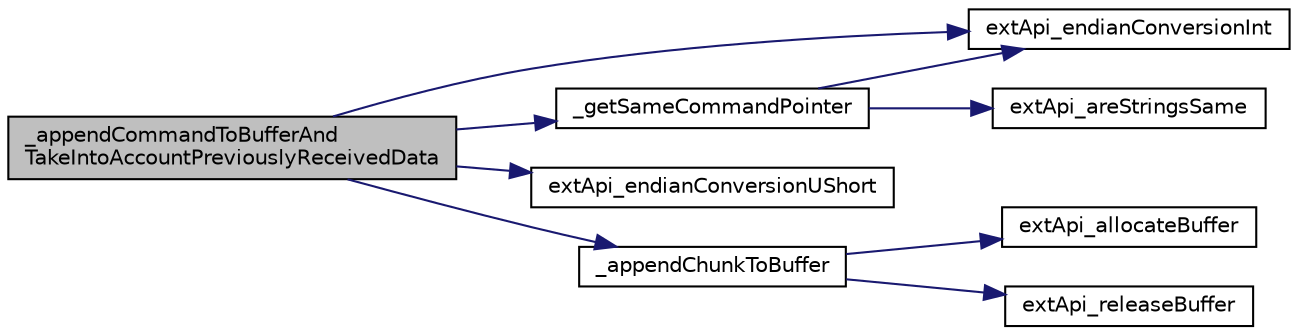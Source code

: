 digraph "_appendCommandToBufferAndTakeIntoAccountPreviouslyReceivedData"
{
  edge [fontname="Helvetica",fontsize="10",labelfontname="Helvetica",labelfontsize="10"];
  node [fontname="Helvetica",fontsize="10",shape=record];
  rankdir="LR";
  Node1 [label="_appendCommandToBufferAnd\lTakeIntoAccountPreviouslyReceivedData",height=0.2,width=0.4,color="black", fillcolor="grey75", style="filled" fontcolor="black"];
  Node1 -> Node2 [color="midnightblue",fontsize="10",style="solid",fontname="Helvetica"];
  Node2 [label="extApi_endianConversionInt",height=0.2,width=0.4,color="black", fillcolor="white", style="filled",URL="$ext_api_platform_8c.html#a31eede90e2a9d23574e09a92ec626d9b"];
  Node1 -> Node3 [color="midnightblue",fontsize="10",style="solid",fontname="Helvetica"];
  Node3 [label="_getSameCommandPointer",height=0.2,width=0.4,color="black", fillcolor="white", style="filled",URL="$ext_api_8c.html#a61de0cf349e65f105a405d5aadffe81e"];
  Node3 -> Node2 [color="midnightblue",fontsize="10",style="solid",fontname="Helvetica"];
  Node3 -> Node4 [color="midnightblue",fontsize="10",style="solid",fontname="Helvetica"];
  Node4 [label="extApi_areStringsSame",height=0.2,width=0.4,color="black", fillcolor="white", style="filled",URL="$ext_api_platform_8c.html#a2fcd30322b227427c7092a48cac7d78a"];
  Node1 -> Node5 [color="midnightblue",fontsize="10",style="solid",fontname="Helvetica"];
  Node5 [label="extApi_endianConversionUShort",height=0.2,width=0.4,color="black", fillcolor="white", style="filled",URL="$ext_api_platform_8c.html#aa3a4960cdcb852a68ce6d55b1182ff54"];
  Node1 -> Node6 [color="midnightblue",fontsize="10",style="solid",fontname="Helvetica"];
  Node6 [label="_appendChunkToBuffer",height=0.2,width=0.4,color="black", fillcolor="white", style="filled",URL="$ext_api_8c.html#a25b0daa282c12a21bb950a00c6fb8f98"];
  Node6 -> Node7 [color="midnightblue",fontsize="10",style="solid",fontname="Helvetica"];
  Node7 [label="extApi_allocateBuffer",height=0.2,width=0.4,color="black", fillcolor="white", style="filled",URL="$ext_api_platform_8c.html#a01476683f124c90fd8955898a63752da"];
  Node6 -> Node8 [color="midnightblue",fontsize="10",style="solid",fontname="Helvetica"];
  Node8 [label="extApi_releaseBuffer",height=0.2,width=0.4,color="black", fillcolor="white", style="filled",URL="$ext_api_platform_8c.html#ada561dfab99bba410fb79f824c89e8d4"];
}
